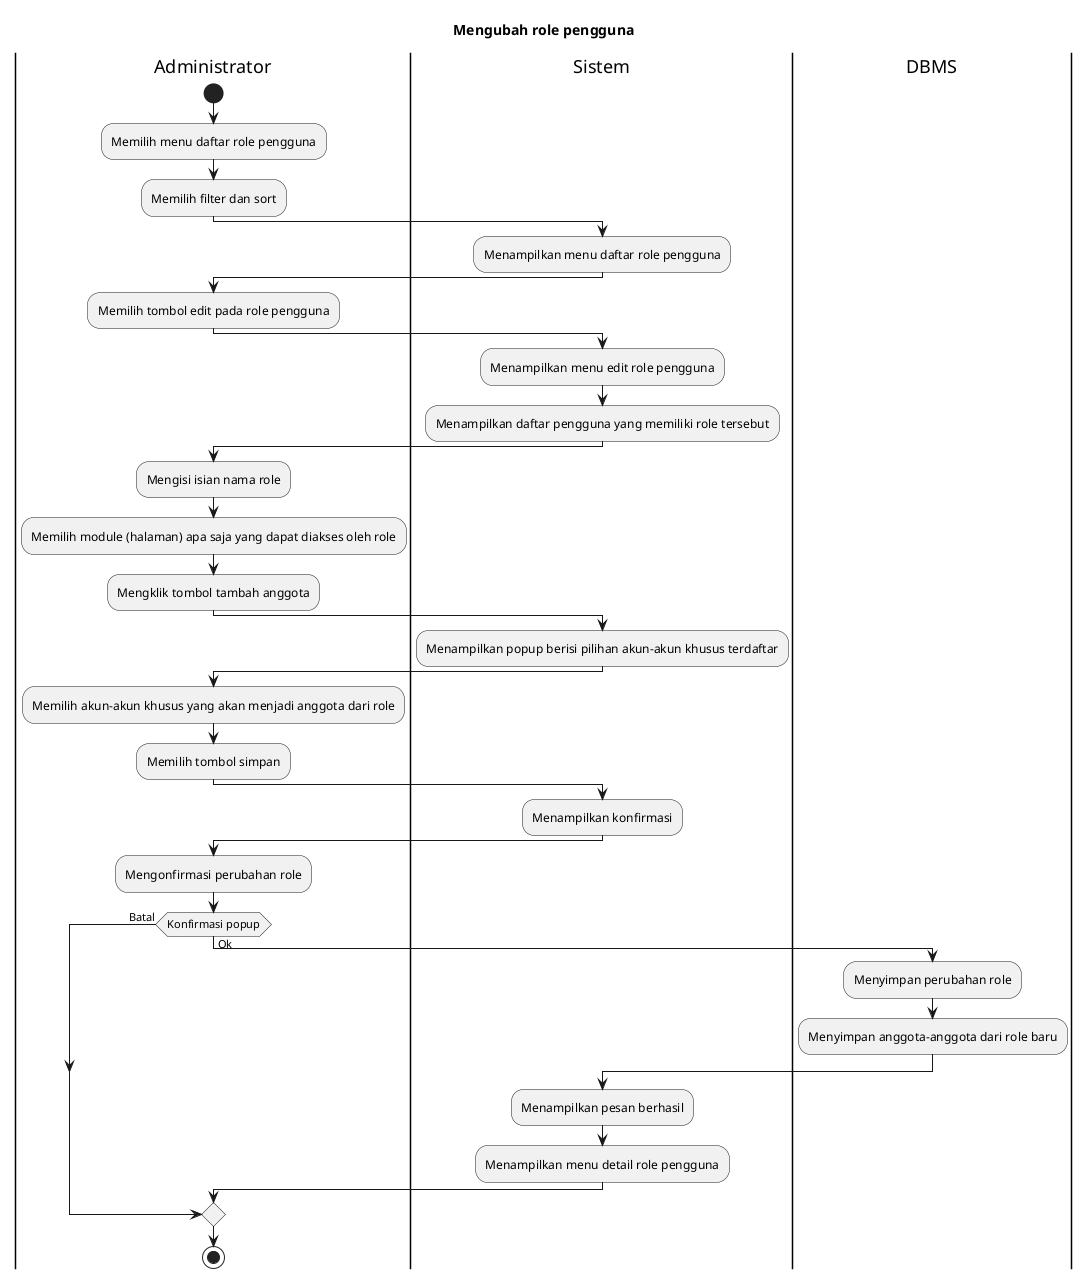 @startuml UC-MGUSER-007 - Mengubah role pengguna
title Mengubah role pengguna

|Administrator|
start
:Memilih menu daftar role pengguna;
:Memilih filter dan sort;

|Sistem|
:Menampilkan menu daftar role pengguna;

|Administrator|
:Memilih tombol edit pada role pengguna;

|Sistem|
:Menampilkan menu edit role pengguna;
:Menampilkan daftar pengguna yang memiliki role tersebut;

|Administrator|
:Mengisi isian nama role;
:Memilih module (halaman) apa saja yang dapat diakses oleh role;
:Mengklik tombol tambah anggota;

|Sistem|
:Menampilkan popup berisi pilihan akun-akun khusus terdaftar;

|Administrator|
:Memilih akun-akun khusus yang akan menjadi anggota dari role;
:Memilih tombol simpan;

|Sistem|
:Menampilkan konfirmasi;

|Administrator|
:Mengonfirmasi perubahan role;

if (Konfirmasi popup) then (Batal)
else (Ok)
  |DBMS|
  :Menyimpan perubahan role;
  :Menyimpan anggota-anggota dari role baru;

  |Sistem|
  :Menampilkan pesan berhasil;
  :Menampilkan menu detail role pengguna;
endif

|Administrator|
stop

@enduml